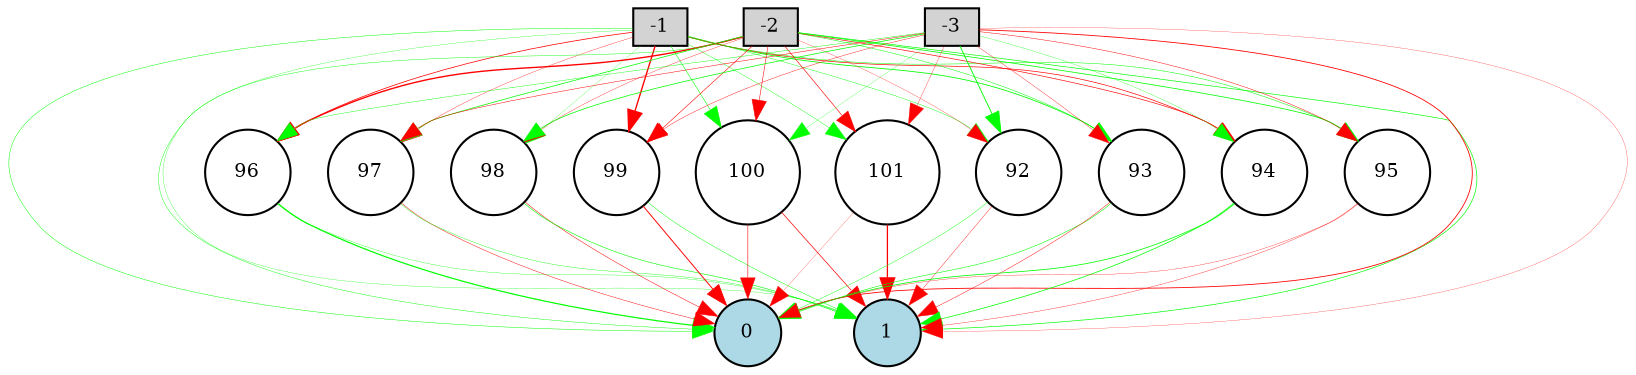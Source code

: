 digraph {
	node [fontsize=9 height=0.2 shape=circle width=0.2]
	-1 [fillcolor=lightgray shape=box style=filled]
	-2 [fillcolor=lightgray shape=box style=filled]
	-3 [fillcolor=lightgray shape=box style=filled]
	0 [fillcolor=lightblue style=filled]
	1 [fillcolor=lightblue style=filled]
	96 [fillcolor=white style=filled]
	97 [fillcolor=white style=filled]
	98 [fillcolor=white style=filled]
	99 [fillcolor=white style=filled]
	100 [fillcolor=white style=filled]
	101 [fillcolor=white style=filled]
	92 [fillcolor=white style=filled]
	93 [fillcolor=white style=filled]
	94 [fillcolor=white style=filled]
	95 [fillcolor=white style=filled]
	-1 -> 92 [color=green penwidth=0.20012943973408492 style=solid]
	-1 -> 93 [color=green penwidth=0.39245446167846576 style=solid]
	-1 -> 94 [color=red penwidth=0.31964314097055035 style=solid]
	-1 -> 95 [color=green penwidth=0.24163148507369223 style=solid]
	-1 -> 96 [color=red penwidth=0.35406516617578887 style=solid]
	-1 -> 97 [color=red penwidth=0.16054885323756968 style=solid]
	-1 -> 98 [color=green penwidth=0.11295421080709984 style=solid]
	-1 -> 99 [color=red penwidth=0.6486870579558601 style=solid]
	-1 -> 100 [color=green penwidth=0.26183887406419937 style=solid]
	-1 -> 101 [color=green penwidth=0.1922214008837546 style=solid]
	-2 -> 92 [color=red penwidth=0.13639250275209486 style=solid]
	-2 -> 93 [color=green penwidth=0.23272325649859385 style=solid]
	-2 -> 94 [color=red penwidth=0.30701271343872716 style=solid]
	-2 -> 95 [color=green penwidth=0.3690478403138102 style=solid]
	-2 -> 96 [color=red penwidth=0.6632609274229527 style=solid]
	-2 -> 97 [color=green penwidth=0.34894638001482936 style=solid]
	-2 -> 98 [color=red penwidth=0.16388966187987275 style=solid]
	-2 -> 99 [color=red penwidth=0.2716734404482164 style=solid]
	-2 -> 100 [color=red penwidth=0.2576643566310277 style=solid]
	-2 -> 101 [color=red penwidth=0.2928782931362802 style=solid]
	-3 -> 92 [color=green penwidth=0.4323096567288216 style=solid]
	-3 -> 93 [color=red penwidth=0.17260201328695862 style=solid]
	-3 -> 94 [color=green penwidth=0.15120939144337758 style=solid]
	-3 -> 95 [color=red penwidth=0.22560282767983875 style=solid]
	-3 -> 96 [color=green penwidth=0.20009816918640894 style=solid]
	-3 -> 97 [color=red penwidth=0.2340607995911995 style=solid]
	-3 -> 98 [color=green penwidth=0.3459707451791818 style=solid]
	-3 -> 99 [color=red penwidth=0.19483132953219184 style=solid]
	-3 -> 100 [color=green penwidth=0.11837921531984663 style=solid]
	-3 -> 101 [color=red penwidth=0.14781060035401372 style=solid]
	92 -> 0 [color=green penwidth=0.19948777391634098 style=solid]
	92 -> 1 [color=red penwidth=0.17917139831838702 style=solid]
	93 -> 0 [color=green penwidth=0.2610411113088603 style=solid]
	93 -> 1 [color=red penwidth=0.21320306586300503 style=solid]
	94 -> 0 [color=green penwidth=0.3704348742240957 style=solid]
	94 -> 1 [color=green penwidth=0.3552926470184623 style=solid]
	95 -> 0 [color=red penwidth=0.1505120053570705 style=solid]
	95 -> 1 [color=red penwidth=0.1705026385634355 style=solid]
	96 -> 0 [color=green penwidth=0.5759346369717967 style=solid]
	96 -> 1 [color=green penwidth=0.1572296403055479 style=solid]
	97 -> 0 [color=red penwidth=0.2168754505248347 style=solid]
	97 -> 1 [color=green penwidth=0.18332261212461548 style=solid]
	98 -> 0 [color=red penwidth=0.2365918892562448 style=solid]
	98 -> 1 [color=green penwidth=0.28255485444767514 style=solid]
	99 -> 0 [color=red penwidth=0.460936766089621 style=solid]
	99 -> 1 [color=green penwidth=0.2239316301205148 style=solid]
	100 -> 0 [color=red penwidth=0.2684796465473335 style=solid]
	100 -> 1 [color=red penwidth=0.3378604393774739 style=solid]
	101 -> 0 [color=red penwidth=0.10586603524526601 style=solid]
	101 -> 1 [color=red penwidth=0.6025226930614227 style=solid]
	-1 -> 0 [color=green penwidth=0.22899997167054245 style=solid]
	-1 -> 1 [color=green penwidth=0.1452960563213647 style=solid]
	-2 -> 0 [color=green penwidth=0.20612169194366758 style=solid]
	-2 -> 1 [color=green penwidth=0.3227956896756138 style=solid]
	-3 -> 0 [color=red penwidth=0.3998339555932653 style=solid]
	-3 -> 1 [color=red penwidth=0.12508538808182018 style=solid]
}

